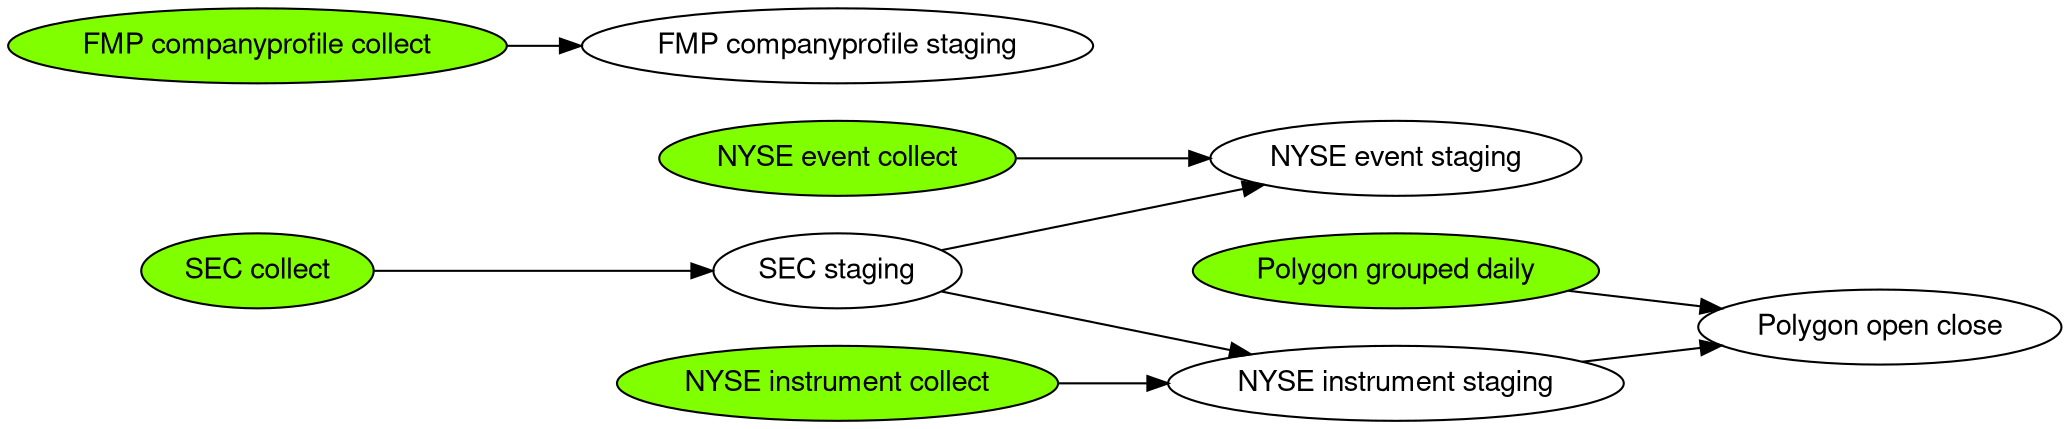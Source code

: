 digraph regexp { 
 fontname="Helvetica,Arial,sans-serif"
 node [fontname="Helvetica,Arial,sans-serif"]
 rankdir="LR";
 NyseEventsCollect      [label="NYSE event collect", style=filled, fillcolor=chartreuse];
 n1                     [label="NYSE event staging"];
 NyseInstrumentsCollect [label="NYSE instrument collect", style=filled, fillcolor=chartreuse];
 NyseInstrumentsStage   [label="NYSE instrument staging"];
 SecCompaniesCollect    [label="SEC collect", style=filled, fillcolor=chartreuse];
 SecCompaniesStage      [label="SEC staging"];
 PolygonGroupedDaily    [label="Polygon grouped daily", style=filled, fillcolor=chartreuse];
 PolygonOpenClose       [label="Polygon open close"];
 FinmodCompanyProfile   [label="FMP companyprofile collect" style=filled, fillcolor=chartreuse];
 FinmodCompanyProfileStage   [label="FMP companyprofile staging"];

 NyseEventsCollect -> n1
 NyseInstrumentsCollect -> NyseInstrumentsStage
 SecCompaniesCollect -> SecCompaniesStage
 SecCompaniesStage -> NyseInstrumentsStage
 SecCompaniesStage -> n1
 PolygonGroupedDaily -> PolygonOpenClose
 NyseInstrumentsStage -> PolygonOpenClose
 FinmodCompanyProfile -> FinmodCompanyProfileStage
 }
//sudo apt install graphviz
//dot -Tsvg dependencies.dot > output.svg







